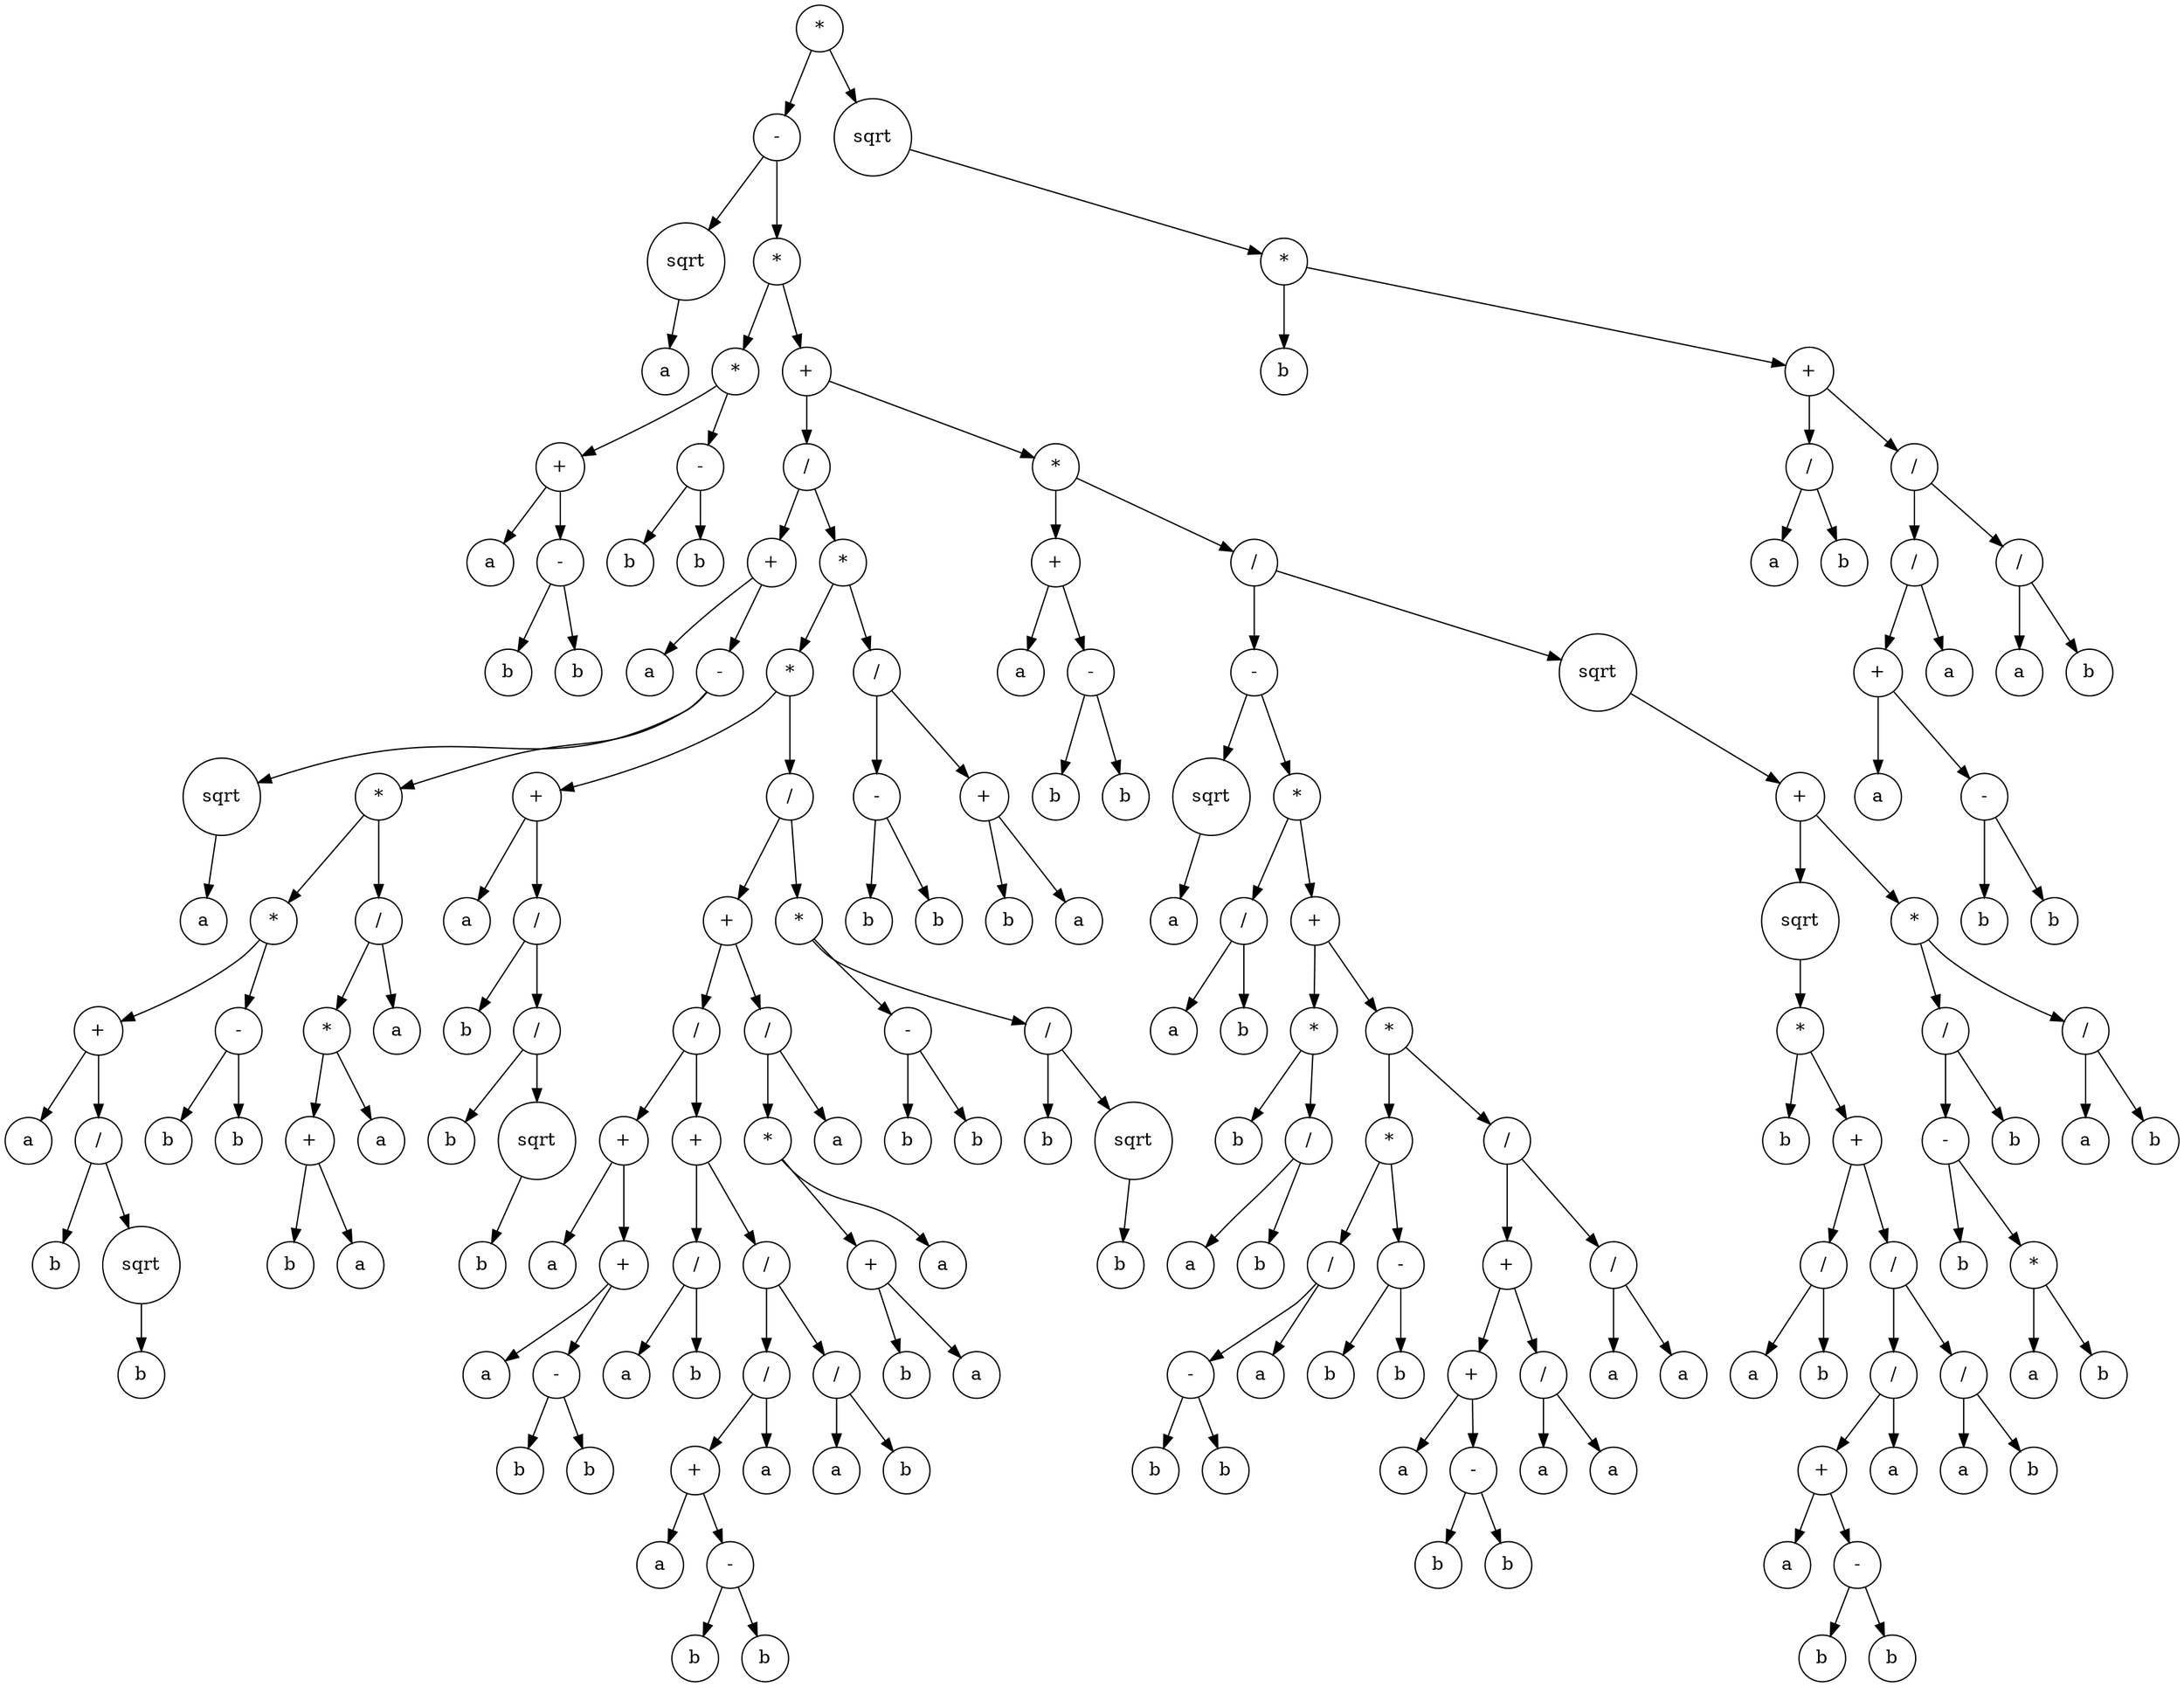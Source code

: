 digraph g {
graph [ordering=out];
node [shape=circle];
n[label = "*"];
n0[label = "-"];
n00[label = "sqrt"];
n000[label = "a"];
n00 -> n000;
n0 -> n00;
n01[label = "*"];
n010[label = "*"];
n0100[label = "+"];
n01000[label = "a"];
n0100 -> n01000;
n01001[label = "-"];
n010010[label = "b"];
n01001 -> n010010;
n010011[label = "b"];
n01001 -> n010011;
n0100 -> n01001;
n010 -> n0100;
n0101[label = "-"];
n01010[label = "b"];
n0101 -> n01010;
n01011[label = "b"];
n0101 -> n01011;
n010 -> n0101;
n01 -> n010;
n011[label = "+"];
n0110[label = "/"];
n01100[label = "+"];
n011000[label = "a"];
n01100 -> n011000;
n011001[label = "-"];
n0110010[label = "sqrt"];
n01100100[label = "a"];
n0110010 -> n01100100;
n011001 -> n0110010;
n0110011[label = "*"];
n01100110[label = "*"];
n011001100[label = "+"];
n0110011000[label = "a"];
n011001100 -> n0110011000;
n0110011001[label = "/"];
n01100110010[label = "b"];
n0110011001 -> n01100110010;
n01100110011[label = "sqrt"];
n011001100110[label = "b"];
n01100110011 -> n011001100110;
n0110011001 -> n01100110011;
n011001100 -> n0110011001;
n01100110 -> n011001100;
n011001101[label = "-"];
n0110011010[label = "b"];
n011001101 -> n0110011010;
n0110011011[label = "b"];
n011001101 -> n0110011011;
n01100110 -> n011001101;
n0110011 -> n01100110;
n01100111[label = "/"];
n011001110[label = "*"];
n0110011100[label = "+"];
n01100111000[label = "b"];
n0110011100 -> n01100111000;
n01100111001[label = "a"];
n0110011100 -> n01100111001;
n011001110 -> n0110011100;
n0110011101[label = "a"];
n011001110 -> n0110011101;
n01100111 -> n011001110;
n011001111[label = "a"];
n01100111 -> n011001111;
n0110011 -> n01100111;
n011001 -> n0110011;
n01100 -> n011001;
n0110 -> n01100;
n01101[label = "*"];
n011010[label = "*"];
n0110100[label = "+"];
n01101000[label = "a"];
n0110100 -> n01101000;
n01101001[label = "/"];
n011010010[label = "b"];
n01101001 -> n011010010;
n011010011[label = "/"];
n0110100110[label = "b"];
n011010011 -> n0110100110;
n0110100111[label = "sqrt"];
n01101001110[label = "b"];
n0110100111 -> n01101001110;
n011010011 -> n0110100111;
n01101001 -> n011010011;
n0110100 -> n01101001;
n011010 -> n0110100;
n0110101[label = "/"];
n01101010[label = "+"];
n011010100[label = "/"];
n0110101000[label = "+"];
n01101010000[label = "a"];
n0110101000 -> n01101010000;
n01101010001[label = "+"];
n011010100010[label = "a"];
n01101010001 -> n011010100010;
n011010100011[label = "-"];
n0110101000110[label = "b"];
n011010100011 -> n0110101000110;
n0110101000111[label = "b"];
n011010100011 -> n0110101000111;
n01101010001 -> n011010100011;
n0110101000 -> n01101010001;
n011010100 -> n0110101000;
n0110101001[label = "+"];
n01101010010[label = "/"];
n011010100100[label = "a"];
n01101010010 -> n011010100100;
n011010100101[label = "b"];
n01101010010 -> n011010100101;
n0110101001 -> n01101010010;
n01101010011[label = "/"];
n011010100110[label = "/"];
n0110101001100[label = "+"];
n01101010011000[label = "a"];
n0110101001100 -> n01101010011000;
n01101010011001[label = "-"];
n011010100110010[label = "b"];
n01101010011001 -> n011010100110010;
n011010100110011[label = "b"];
n01101010011001 -> n011010100110011;
n0110101001100 -> n01101010011001;
n011010100110 -> n0110101001100;
n0110101001101[label = "a"];
n011010100110 -> n0110101001101;
n01101010011 -> n011010100110;
n011010100111[label = "/"];
n0110101001110[label = "a"];
n011010100111 -> n0110101001110;
n0110101001111[label = "b"];
n011010100111 -> n0110101001111;
n01101010011 -> n011010100111;
n0110101001 -> n01101010011;
n011010100 -> n0110101001;
n01101010 -> n011010100;
n011010101[label = "/"];
n0110101010[label = "*"];
n01101010100[label = "+"];
n011010101000[label = "b"];
n01101010100 -> n011010101000;
n011010101001[label = "a"];
n01101010100 -> n011010101001;
n0110101010 -> n01101010100;
n01101010101[label = "a"];
n0110101010 -> n01101010101;
n011010101 -> n0110101010;
n0110101011[label = "a"];
n011010101 -> n0110101011;
n01101010 -> n011010101;
n0110101 -> n01101010;
n01101011[label = "*"];
n011010110[label = "-"];
n0110101100[label = "b"];
n011010110 -> n0110101100;
n0110101101[label = "b"];
n011010110 -> n0110101101;
n01101011 -> n011010110;
n011010111[label = "/"];
n0110101110[label = "b"];
n011010111 -> n0110101110;
n0110101111[label = "sqrt"];
n01101011110[label = "b"];
n0110101111 -> n01101011110;
n011010111 -> n0110101111;
n01101011 -> n011010111;
n0110101 -> n01101011;
n011010 -> n0110101;
n01101 -> n011010;
n011011[label = "/"];
n0110110[label = "-"];
n01101100[label = "b"];
n0110110 -> n01101100;
n01101101[label = "b"];
n0110110 -> n01101101;
n011011 -> n0110110;
n0110111[label = "+"];
n01101110[label = "b"];
n0110111 -> n01101110;
n01101111[label = "a"];
n0110111 -> n01101111;
n011011 -> n0110111;
n01101 -> n011011;
n0110 -> n01101;
n011 -> n0110;
n0111[label = "*"];
n01110[label = "+"];
n011100[label = "a"];
n01110 -> n011100;
n011101[label = "-"];
n0111010[label = "b"];
n011101 -> n0111010;
n0111011[label = "b"];
n011101 -> n0111011;
n01110 -> n011101;
n0111 -> n01110;
n01111[label = "/"];
n011110[label = "-"];
n0111100[label = "sqrt"];
n01111000[label = "a"];
n0111100 -> n01111000;
n011110 -> n0111100;
n0111101[label = "*"];
n01111010[label = "/"];
n011110100[label = "a"];
n01111010 -> n011110100;
n011110101[label = "b"];
n01111010 -> n011110101;
n0111101 -> n01111010;
n01111011[label = "+"];
n011110110[label = "*"];
n0111101100[label = "b"];
n011110110 -> n0111101100;
n0111101101[label = "/"];
n01111011010[label = "a"];
n0111101101 -> n01111011010;
n01111011011[label = "b"];
n0111101101 -> n01111011011;
n011110110 -> n0111101101;
n01111011 -> n011110110;
n011110111[label = "*"];
n0111101110[label = "*"];
n01111011100[label = "/"];
n011110111000[label = "-"];
n0111101110000[label = "b"];
n011110111000 -> n0111101110000;
n0111101110001[label = "b"];
n011110111000 -> n0111101110001;
n01111011100 -> n011110111000;
n011110111001[label = "a"];
n01111011100 -> n011110111001;
n0111101110 -> n01111011100;
n01111011101[label = "-"];
n011110111010[label = "b"];
n01111011101 -> n011110111010;
n011110111011[label = "b"];
n01111011101 -> n011110111011;
n0111101110 -> n01111011101;
n011110111 -> n0111101110;
n0111101111[label = "/"];
n01111011110[label = "+"];
n011110111100[label = "+"];
n0111101111000[label = "a"];
n011110111100 -> n0111101111000;
n0111101111001[label = "-"];
n01111011110010[label = "b"];
n0111101111001 -> n01111011110010;
n01111011110011[label = "b"];
n0111101111001 -> n01111011110011;
n011110111100 -> n0111101111001;
n01111011110 -> n011110111100;
n011110111101[label = "/"];
n0111101111010[label = "a"];
n011110111101 -> n0111101111010;
n0111101111011[label = "a"];
n011110111101 -> n0111101111011;
n01111011110 -> n011110111101;
n0111101111 -> n01111011110;
n01111011111[label = "/"];
n011110111110[label = "a"];
n01111011111 -> n011110111110;
n011110111111[label = "a"];
n01111011111 -> n011110111111;
n0111101111 -> n01111011111;
n011110111 -> n0111101111;
n01111011 -> n011110111;
n0111101 -> n01111011;
n011110 -> n0111101;
n01111 -> n011110;
n011111[label = "sqrt"];
n0111110[label = "+"];
n01111100[label = "sqrt"];
n011111000[label = "*"];
n0111110000[label = "b"];
n011111000 -> n0111110000;
n0111110001[label = "+"];
n01111100010[label = "/"];
n011111000100[label = "a"];
n01111100010 -> n011111000100;
n011111000101[label = "b"];
n01111100010 -> n011111000101;
n0111110001 -> n01111100010;
n01111100011[label = "/"];
n011111000110[label = "/"];
n0111110001100[label = "+"];
n01111100011000[label = "a"];
n0111110001100 -> n01111100011000;
n01111100011001[label = "-"];
n011111000110010[label = "b"];
n01111100011001 -> n011111000110010;
n011111000110011[label = "b"];
n01111100011001 -> n011111000110011;
n0111110001100 -> n01111100011001;
n011111000110 -> n0111110001100;
n0111110001101[label = "a"];
n011111000110 -> n0111110001101;
n01111100011 -> n011111000110;
n011111000111[label = "/"];
n0111110001110[label = "a"];
n011111000111 -> n0111110001110;
n0111110001111[label = "b"];
n011111000111 -> n0111110001111;
n01111100011 -> n011111000111;
n0111110001 -> n01111100011;
n011111000 -> n0111110001;
n01111100 -> n011111000;
n0111110 -> n01111100;
n01111101[label = "*"];
n011111010[label = "/"];
n0111110100[label = "-"];
n01111101000[label = "b"];
n0111110100 -> n01111101000;
n01111101001[label = "*"];
n011111010010[label = "a"];
n01111101001 -> n011111010010;
n011111010011[label = "b"];
n01111101001 -> n011111010011;
n0111110100 -> n01111101001;
n011111010 -> n0111110100;
n0111110101[label = "b"];
n011111010 -> n0111110101;
n01111101 -> n011111010;
n011111011[label = "/"];
n0111110110[label = "a"];
n011111011 -> n0111110110;
n0111110111[label = "b"];
n011111011 -> n0111110111;
n01111101 -> n011111011;
n0111110 -> n01111101;
n011111 -> n0111110;
n01111 -> n011111;
n0111 -> n01111;
n011 -> n0111;
n01 -> n011;
n0 -> n01;
n -> n0;
n1[label = "sqrt"];
n10[label = "*"];
n100[label = "b"];
n10 -> n100;
n101[label = "+"];
n1010[label = "/"];
n10100[label = "a"];
n1010 -> n10100;
n10101[label = "b"];
n1010 -> n10101;
n101 -> n1010;
n1011[label = "/"];
n10110[label = "/"];
n101100[label = "+"];
n1011000[label = "a"];
n101100 -> n1011000;
n1011001[label = "-"];
n10110010[label = "b"];
n1011001 -> n10110010;
n10110011[label = "b"];
n1011001 -> n10110011;
n101100 -> n1011001;
n10110 -> n101100;
n101101[label = "a"];
n10110 -> n101101;
n1011 -> n10110;
n10111[label = "/"];
n101110[label = "a"];
n10111 -> n101110;
n101111[label = "b"];
n10111 -> n101111;
n1011 -> n10111;
n101 -> n1011;
n10 -> n101;
n1 -> n10;
n -> n1;
}
